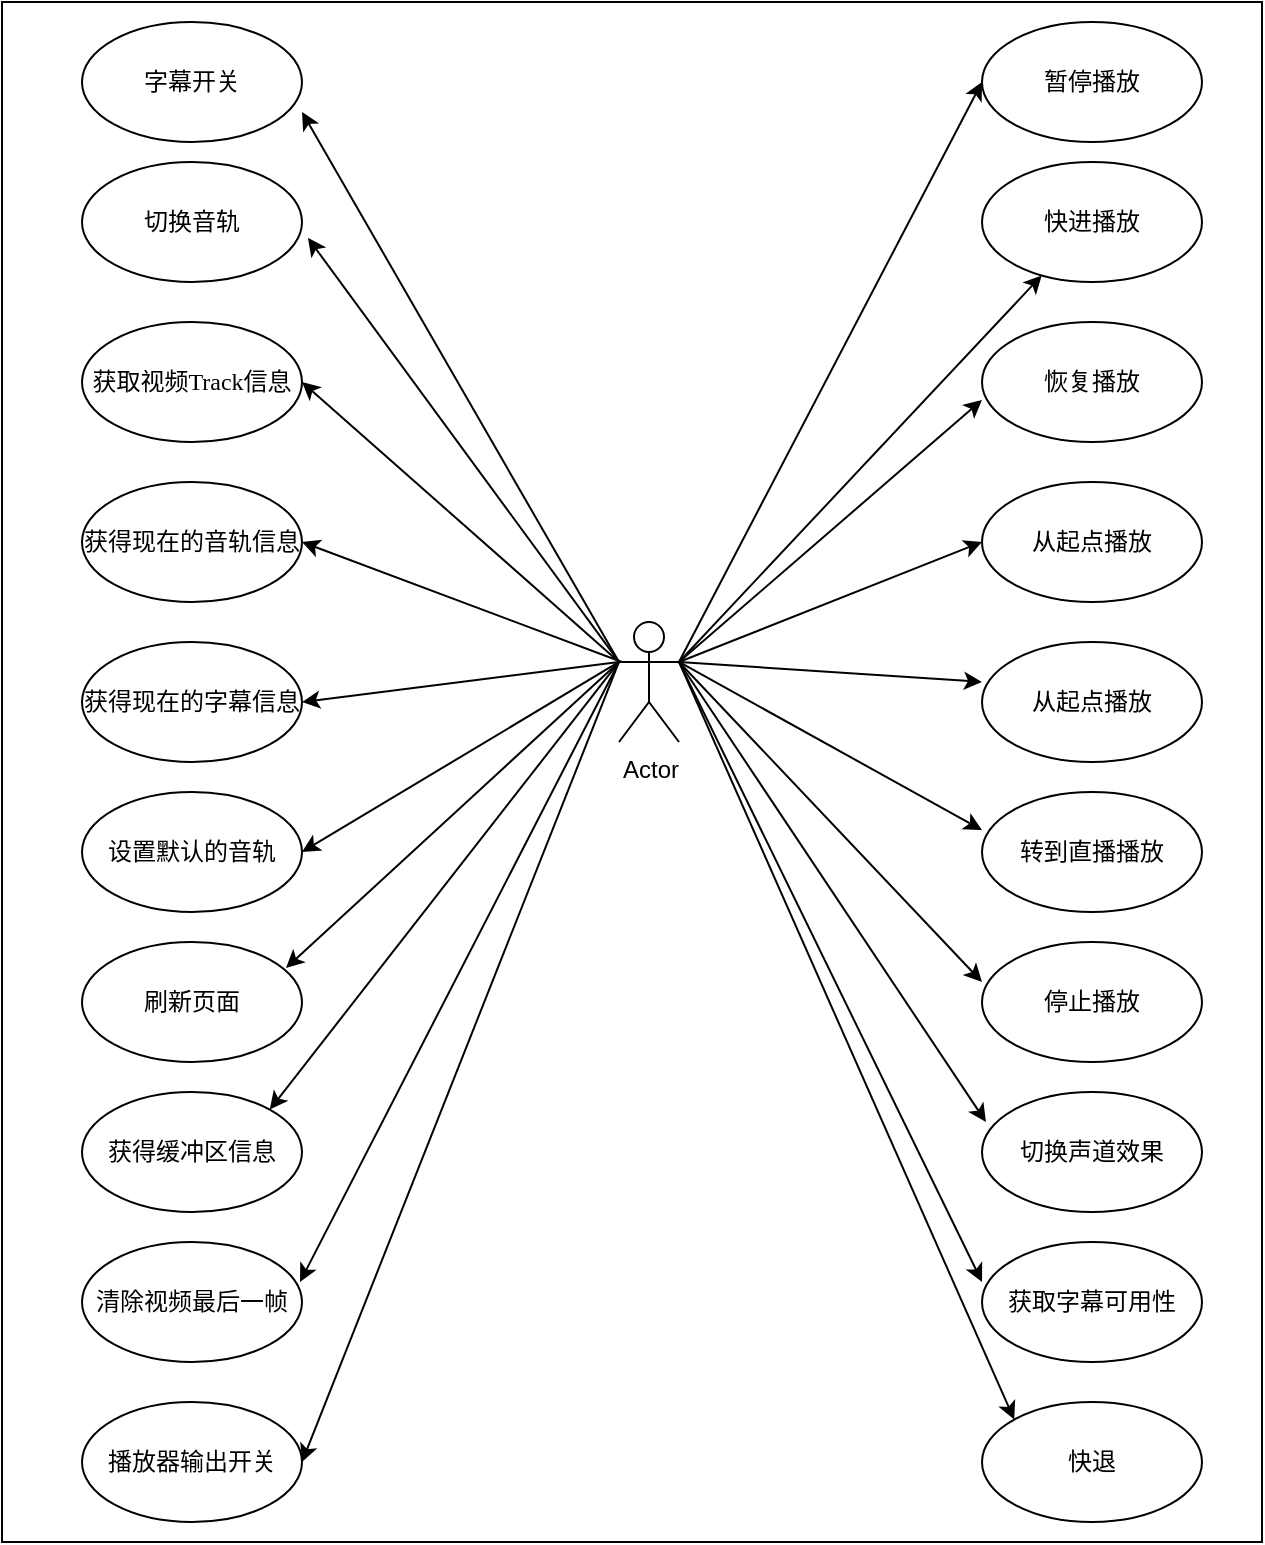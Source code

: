 <mxfile version="21.1.1" type="github">
  <diagram name="第 1 页" id="hB9Hqn3jvBaKmYj8ztbo">
    <mxGraphModel dx="1372" dy="752" grid="1" gridSize="10" guides="1" tooltips="1" connect="1" arrows="1" fold="1" page="1" pageScale="1" pageWidth="827" pageHeight="1169" math="0" shadow="0">
      <root>
        <mxCell id="0" />
        <mxCell id="1" parent="0" />
        <mxCell id="nq2ZWfpmDU78yf5nLFmd-41" value="" style="rounded=0;whiteSpace=wrap;html=1;" vertex="1" parent="1">
          <mxGeometry x="90" y="130" width="630" height="770" as="geometry" />
        </mxCell>
        <mxCell id="nq2ZWfpmDU78yf5nLFmd-22" style="edgeStyle=none;rounded=0;orthogonalLoop=1;jettySize=auto;html=1;exitX=1;exitY=0.333;exitDx=0;exitDy=0;exitPerimeter=0;entryX=0;entryY=0.5;entryDx=0;entryDy=0;movable=0;resizable=0;rotatable=0;deletable=0;editable=0;locked=1;connectable=0;" edge="1" parent="1" source="nq2ZWfpmDU78yf5nLFmd-1" target="nq2ZWfpmDU78yf5nLFmd-2">
          <mxGeometry relative="1" as="geometry" />
        </mxCell>
        <mxCell id="nq2ZWfpmDU78yf5nLFmd-23" style="edgeStyle=none;rounded=0;orthogonalLoop=1;jettySize=auto;html=1;exitX=1;exitY=0.333;exitDx=0;exitDy=0;exitPerimeter=0;movable=0;resizable=0;rotatable=0;deletable=0;editable=0;locked=1;connectable=0;" edge="1" parent="1" source="nq2ZWfpmDU78yf5nLFmd-1" target="nq2ZWfpmDU78yf5nLFmd-3">
          <mxGeometry relative="1" as="geometry" />
        </mxCell>
        <mxCell id="nq2ZWfpmDU78yf5nLFmd-24" style="edgeStyle=none;rounded=0;orthogonalLoop=1;jettySize=auto;html=1;exitX=1;exitY=0.333;exitDx=0;exitDy=0;exitPerimeter=0;entryX=0;entryY=0.65;entryDx=0;entryDy=0;entryPerimeter=0;movable=0;resizable=0;rotatable=0;deletable=0;editable=0;locked=1;connectable=0;" edge="1" parent="1" source="nq2ZWfpmDU78yf5nLFmd-1" target="nq2ZWfpmDU78yf5nLFmd-4">
          <mxGeometry relative="1" as="geometry" />
        </mxCell>
        <mxCell id="nq2ZWfpmDU78yf5nLFmd-25" style="edgeStyle=none;rounded=0;orthogonalLoop=1;jettySize=auto;html=1;exitX=1;exitY=0.333;exitDx=0;exitDy=0;exitPerimeter=0;entryX=0;entryY=0.5;entryDx=0;entryDy=0;movable=0;resizable=0;rotatable=0;deletable=0;editable=0;locked=1;connectable=0;" edge="1" parent="1" source="nq2ZWfpmDU78yf5nLFmd-1" target="nq2ZWfpmDU78yf5nLFmd-5">
          <mxGeometry relative="1" as="geometry" />
        </mxCell>
        <mxCell id="nq2ZWfpmDU78yf5nLFmd-26" style="edgeStyle=none;rounded=0;orthogonalLoop=1;jettySize=auto;html=1;exitX=1;exitY=0.333;exitDx=0;exitDy=0;exitPerimeter=0;entryX=0;entryY=0.333;entryDx=0;entryDy=0;entryPerimeter=0;movable=0;resizable=0;rotatable=0;deletable=0;editable=0;locked=1;connectable=0;" edge="1" parent="1" source="nq2ZWfpmDU78yf5nLFmd-1" target="nq2ZWfpmDU78yf5nLFmd-6">
          <mxGeometry relative="1" as="geometry" />
        </mxCell>
        <mxCell id="nq2ZWfpmDU78yf5nLFmd-27" style="edgeStyle=none;rounded=0;orthogonalLoop=1;jettySize=auto;html=1;exitX=1;exitY=0.333;exitDx=0;exitDy=0;exitPerimeter=0;entryX=0;entryY=0.317;entryDx=0;entryDy=0;entryPerimeter=0;movable=0;resizable=0;rotatable=0;deletable=0;editable=0;locked=1;connectable=0;" edge="1" parent="1" source="nq2ZWfpmDU78yf5nLFmd-1" target="nq2ZWfpmDU78yf5nLFmd-7">
          <mxGeometry relative="1" as="geometry" />
        </mxCell>
        <mxCell id="nq2ZWfpmDU78yf5nLFmd-28" style="edgeStyle=none;rounded=0;orthogonalLoop=1;jettySize=auto;html=1;exitX=1;exitY=0.333;exitDx=0;exitDy=0;exitPerimeter=0;entryX=0;entryY=0.333;entryDx=0;entryDy=0;entryPerimeter=0;movable=0;resizable=0;rotatable=0;deletable=0;editable=0;locked=1;connectable=0;" edge="1" parent="1" source="nq2ZWfpmDU78yf5nLFmd-1" target="nq2ZWfpmDU78yf5nLFmd-8">
          <mxGeometry relative="1" as="geometry" />
        </mxCell>
        <mxCell id="nq2ZWfpmDU78yf5nLFmd-29" style="edgeStyle=none;rounded=0;orthogonalLoop=1;jettySize=auto;html=1;exitX=1;exitY=0.333;exitDx=0;exitDy=0;exitPerimeter=0;entryX=0;entryY=0.333;entryDx=0;entryDy=0;entryPerimeter=0;movable=0;resizable=0;rotatable=0;deletable=0;editable=0;locked=1;connectable=0;" edge="1" parent="1" source="nq2ZWfpmDU78yf5nLFmd-1" target="nq2ZWfpmDU78yf5nLFmd-10">
          <mxGeometry relative="1" as="geometry" />
        </mxCell>
        <mxCell id="nq2ZWfpmDU78yf5nLFmd-30" style="edgeStyle=none;rounded=0;orthogonalLoop=1;jettySize=auto;html=1;exitX=1;exitY=0.333;exitDx=0;exitDy=0;exitPerimeter=0;entryX=0.018;entryY=0.25;entryDx=0;entryDy=0;entryPerimeter=0;movable=0;resizable=0;rotatable=0;deletable=0;editable=0;locked=1;connectable=0;" edge="1" parent="1" source="nq2ZWfpmDU78yf5nLFmd-1" target="nq2ZWfpmDU78yf5nLFmd-9">
          <mxGeometry relative="1" as="geometry" />
        </mxCell>
        <mxCell id="nq2ZWfpmDU78yf5nLFmd-31" style="edgeStyle=none;rounded=0;orthogonalLoop=1;jettySize=auto;html=1;exitX=0;exitY=0.333;exitDx=0;exitDy=0;exitPerimeter=0;entryX=1;entryY=0.75;entryDx=0;entryDy=0;entryPerimeter=0;movable=0;resizable=0;rotatable=0;deletable=0;editable=0;locked=1;connectable=0;" edge="1" parent="1" source="nq2ZWfpmDU78yf5nLFmd-1" target="nq2ZWfpmDU78yf5nLFmd-11">
          <mxGeometry relative="1" as="geometry" />
        </mxCell>
        <mxCell id="nq2ZWfpmDU78yf5nLFmd-32" style="edgeStyle=none;rounded=0;orthogonalLoop=1;jettySize=auto;html=1;exitX=0;exitY=0.333;exitDx=0;exitDy=0;exitPerimeter=0;entryX=1.027;entryY=0.633;entryDx=0;entryDy=0;entryPerimeter=0;movable=0;resizable=0;rotatable=0;deletable=0;editable=0;locked=1;connectable=0;" edge="1" parent="1" source="nq2ZWfpmDU78yf5nLFmd-1" target="nq2ZWfpmDU78yf5nLFmd-12">
          <mxGeometry relative="1" as="geometry" />
        </mxCell>
        <mxCell id="nq2ZWfpmDU78yf5nLFmd-33" style="edgeStyle=none;rounded=0;orthogonalLoop=1;jettySize=auto;html=1;exitX=0;exitY=0.333;exitDx=0;exitDy=0;exitPerimeter=0;entryX=1;entryY=0.5;entryDx=0;entryDy=0;movable=0;resizable=0;rotatable=0;deletable=0;editable=0;locked=1;connectable=0;" edge="1" parent="1" source="nq2ZWfpmDU78yf5nLFmd-1" target="nq2ZWfpmDU78yf5nLFmd-13">
          <mxGeometry relative="1" as="geometry" />
        </mxCell>
        <mxCell id="nq2ZWfpmDU78yf5nLFmd-34" style="edgeStyle=none;rounded=0;orthogonalLoop=1;jettySize=auto;html=1;entryX=1;entryY=0.5;entryDx=0;entryDy=0;movable=0;resizable=0;rotatable=0;deletable=0;editable=0;locked=1;connectable=0;" edge="1" parent="1" target="nq2ZWfpmDU78yf5nLFmd-14">
          <mxGeometry relative="1" as="geometry">
            <mxPoint x="400" y="460" as="sourcePoint" />
          </mxGeometry>
        </mxCell>
        <mxCell id="nq2ZWfpmDU78yf5nLFmd-35" style="edgeStyle=none;rounded=0;orthogonalLoop=1;jettySize=auto;html=1;exitX=0;exitY=0.333;exitDx=0;exitDy=0;exitPerimeter=0;entryX=1;entryY=0.5;entryDx=0;entryDy=0;movable=0;resizable=0;rotatable=0;deletable=0;editable=0;locked=1;connectable=0;" edge="1" parent="1" source="nq2ZWfpmDU78yf5nLFmd-1" target="nq2ZWfpmDU78yf5nLFmd-15">
          <mxGeometry relative="1" as="geometry" />
        </mxCell>
        <mxCell id="nq2ZWfpmDU78yf5nLFmd-36" style="edgeStyle=none;rounded=0;orthogonalLoop=1;jettySize=auto;html=1;exitX=0;exitY=0.333;exitDx=0;exitDy=0;exitPerimeter=0;entryX=1;entryY=0.5;entryDx=0;entryDy=0;movable=0;resizable=0;rotatable=0;deletable=0;editable=0;locked=1;connectable=0;" edge="1" parent="1" source="nq2ZWfpmDU78yf5nLFmd-1" target="nq2ZWfpmDU78yf5nLFmd-16">
          <mxGeometry relative="1" as="geometry" />
        </mxCell>
        <mxCell id="nq2ZWfpmDU78yf5nLFmd-37" style="edgeStyle=none;rounded=0;orthogonalLoop=1;jettySize=auto;html=1;exitX=0;exitY=0.333;exitDx=0;exitDy=0;exitPerimeter=0;entryX=0.927;entryY=0.217;entryDx=0;entryDy=0;entryPerimeter=0;movable=0;resizable=0;rotatable=0;deletable=0;editable=0;locked=1;connectable=0;" edge="1" parent="1" source="nq2ZWfpmDU78yf5nLFmd-1" target="nq2ZWfpmDU78yf5nLFmd-17">
          <mxGeometry relative="1" as="geometry" />
        </mxCell>
        <mxCell id="nq2ZWfpmDU78yf5nLFmd-38" style="edgeStyle=none;rounded=0;orthogonalLoop=1;jettySize=auto;html=1;exitX=0;exitY=0.333;exitDx=0;exitDy=0;exitPerimeter=0;entryX=1;entryY=0;entryDx=0;entryDy=0;movable=0;resizable=0;rotatable=0;deletable=0;editable=0;locked=1;connectable=0;" edge="1" parent="1" source="nq2ZWfpmDU78yf5nLFmd-1" target="nq2ZWfpmDU78yf5nLFmd-18">
          <mxGeometry relative="1" as="geometry" />
        </mxCell>
        <mxCell id="nq2ZWfpmDU78yf5nLFmd-39" style="edgeStyle=none;rounded=0;orthogonalLoop=1;jettySize=auto;html=1;exitX=0;exitY=0.333;exitDx=0;exitDy=0;exitPerimeter=0;entryX=0.991;entryY=0.333;entryDx=0;entryDy=0;entryPerimeter=0;movable=0;resizable=0;rotatable=0;deletable=0;editable=0;locked=1;connectable=0;" edge="1" parent="1" source="nq2ZWfpmDU78yf5nLFmd-1" target="nq2ZWfpmDU78yf5nLFmd-20">
          <mxGeometry relative="1" as="geometry" />
        </mxCell>
        <mxCell id="nq2ZWfpmDU78yf5nLFmd-40" style="edgeStyle=none;rounded=0;orthogonalLoop=1;jettySize=auto;html=1;exitX=0;exitY=0.333;exitDx=0;exitDy=0;exitPerimeter=0;entryX=1;entryY=0.5;entryDx=0;entryDy=0;movable=0;resizable=0;rotatable=0;deletable=0;editable=0;locked=1;connectable=0;" edge="1" parent="1" source="nq2ZWfpmDU78yf5nLFmd-1" target="nq2ZWfpmDU78yf5nLFmd-19">
          <mxGeometry relative="1" as="geometry" />
        </mxCell>
        <mxCell id="nq2ZWfpmDU78yf5nLFmd-46" style="edgeStyle=none;rounded=0;orthogonalLoop=1;jettySize=auto;html=1;exitX=1;exitY=0.333;exitDx=0;exitDy=0;exitPerimeter=0;entryX=0;entryY=0;entryDx=0;entryDy=0;" edge="1" parent="1" source="nq2ZWfpmDU78yf5nLFmd-1" target="nq2ZWfpmDU78yf5nLFmd-42">
          <mxGeometry relative="1" as="geometry" />
        </mxCell>
        <mxCell id="nq2ZWfpmDU78yf5nLFmd-1" value="Actor" style="shape=umlActor;verticalLabelPosition=bottom;verticalAlign=top;html=1;outlineConnect=0;movable=1;resizable=1;rotatable=1;deletable=1;editable=1;locked=0;connectable=1;" vertex="1" parent="1">
          <mxGeometry x="398.5" y="440" width="30" height="60" as="geometry" />
        </mxCell>
        <mxCell id="nq2ZWfpmDU78yf5nLFmd-2" value="暂停播放" style="ellipse;whiteSpace=wrap;html=1;movable=0;resizable=0;rotatable=0;deletable=0;editable=0;locked=1;connectable=0;" vertex="1" parent="1">
          <mxGeometry x="580" y="140" width="110" height="60" as="geometry" />
        </mxCell>
        <mxCell id="nq2ZWfpmDU78yf5nLFmd-3" value="快进播放" style="ellipse;whiteSpace=wrap;html=1;movable=0;resizable=0;rotatable=0;deletable=0;editable=0;locked=1;connectable=0;" vertex="1" parent="1">
          <mxGeometry x="580" y="210" width="110" height="60" as="geometry" />
        </mxCell>
        <mxCell id="nq2ZWfpmDU78yf5nLFmd-4" value="恢复播放" style="ellipse;whiteSpace=wrap;html=1;movable=0;resizable=0;rotatable=0;deletable=0;editable=0;locked=1;connectable=0;" vertex="1" parent="1">
          <mxGeometry x="580" y="290" width="110" height="60" as="geometry" />
        </mxCell>
        <mxCell id="nq2ZWfpmDU78yf5nLFmd-5" value="从起点播放" style="ellipse;whiteSpace=wrap;html=1;movable=0;resizable=0;rotatable=0;deletable=0;editable=0;locked=1;connectable=0;" vertex="1" parent="1">
          <mxGeometry x="580" y="370" width="110" height="60" as="geometry" />
        </mxCell>
        <mxCell id="nq2ZWfpmDU78yf5nLFmd-6" value="从起点播放" style="ellipse;whiteSpace=wrap;html=1;movable=0;resizable=0;rotatable=0;deletable=0;editable=0;locked=1;connectable=0;" vertex="1" parent="1">
          <mxGeometry x="580" y="450" width="110" height="60" as="geometry" />
        </mxCell>
        <mxCell id="nq2ZWfpmDU78yf5nLFmd-7" value="&lt;div&gt;转到直播播放&lt;/div&gt;" style="ellipse;whiteSpace=wrap;html=1;movable=0;resizable=0;rotatable=0;deletable=0;editable=0;locked=1;connectable=0;" vertex="1" parent="1">
          <mxGeometry x="580" y="525" width="110" height="60" as="geometry" />
        </mxCell>
        <mxCell id="nq2ZWfpmDU78yf5nLFmd-8" value="停止播放" style="ellipse;whiteSpace=wrap;html=1;movable=0;resizable=0;rotatable=0;deletable=0;editable=0;locked=1;connectable=0;" vertex="1" parent="1">
          <mxGeometry x="580" y="600" width="110" height="60" as="geometry" />
        </mxCell>
        <mxCell id="nq2ZWfpmDU78yf5nLFmd-9" value="切换声道效果" style="ellipse;whiteSpace=wrap;html=1;movable=0;resizable=0;rotatable=0;deletable=0;editable=0;locked=1;connectable=0;" vertex="1" parent="1">
          <mxGeometry x="580" y="675" width="110" height="60" as="geometry" />
        </mxCell>
        <mxCell id="nq2ZWfpmDU78yf5nLFmd-10" value="获取字幕可用性" style="ellipse;whiteSpace=wrap;html=1;movable=1;resizable=1;rotatable=1;deletable=1;editable=1;locked=0;connectable=1;" vertex="1" parent="1">
          <mxGeometry x="580" y="750" width="110" height="60" as="geometry" />
        </mxCell>
        <mxCell id="nq2ZWfpmDU78yf5nLFmd-11" value="字幕开关" style="ellipse;whiteSpace=wrap;html=1;movable=0;resizable=0;rotatable=0;deletable=0;editable=0;locked=1;connectable=0;" vertex="1" parent="1">
          <mxGeometry x="130" y="140" width="110" height="60" as="geometry" />
        </mxCell>
        <mxCell id="nq2ZWfpmDU78yf5nLFmd-12" value="切换音轨" style="ellipse;whiteSpace=wrap;html=1;movable=0;resizable=0;rotatable=0;deletable=0;editable=0;locked=1;connectable=0;" vertex="1" parent="1">
          <mxGeometry x="130" y="210" width="110" height="60" as="geometry" />
        </mxCell>
        <mxCell id="nq2ZWfpmDU78yf5nLFmd-13" value="&lt;p&gt;&lt;font face=&quot;宋体&quot;&gt;获取视频&lt;/font&gt;&lt;font face=&quot;宋体&quot;&gt;Track信息&lt;/font&gt;&lt;/p&gt;" style="ellipse;whiteSpace=wrap;html=1;movable=0;resizable=0;rotatable=0;deletable=0;editable=0;locked=1;connectable=0;" vertex="1" parent="1">
          <mxGeometry x="130" y="290" width="110" height="60" as="geometry" />
        </mxCell>
        <mxCell id="nq2ZWfpmDU78yf5nLFmd-14" value="获得现在的音轨信息" style="ellipse;whiteSpace=wrap;html=1;movable=0;resizable=0;rotatable=0;deletable=0;editable=0;locked=1;connectable=0;" vertex="1" parent="1">
          <mxGeometry x="130" y="370" width="110" height="60" as="geometry" />
        </mxCell>
        <mxCell id="nq2ZWfpmDU78yf5nLFmd-15" value="获得现在的字幕信息" style="ellipse;whiteSpace=wrap;html=1;movable=0;resizable=0;rotatable=0;deletable=0;editable=0;locked=1;connectable=0;" vertex="1" parent="1">
          <mxGeometry x="130" y="450" width="110" height="60" as="geometry" />
        </mxCell>
        <mxCell id="nq2ZWfpmDU78yf5nLFmd-16" value="设置默认的音轨" style="ellipse;whiteSpace=wrap;html=1;movable=0;resizable=0;rotatable=0;deletable=0;editable=0;locked=1;connectable=0;" vertex="1" parent="1">
          <mxGeometry x="130" y="525" width="110" height="60" as="geometry" />
        </mxCell>
        <mxCell id="nq2ZWfpmDU78yf5nLFmd-17" value="刷新页面" style="ellipse;whiteSpace=wrap;html=1;movable=0;resizable=0;rotatable=0;deletable=0;editable=0;locked=1;connectable=0;" vertex="1" parent="1">
          <mxGeometry x="130" y="600" width="110" height="60" as="geometry" />
        </mxCell>
        <mxCell id="nq2ZWfpmDU78yf5nLFmd-18" value="获得缓冲区信息" style="ellipse;whiteSpace=wrap;html=1;movable=0;resizable=0;rotatable=0;deletable=0;editable=0;locked=1;connectable=0;" vertex="1" parent="1">
          <mxGeometry x="130" y="675" width="110" height="60" as="geometry" />
        </mxCell>
        <mxCell id="nq2ZWfpmDU78yf5nLFmd-19" value="播放器输出开关" style="ellipse;whiteSpace=wrap;html=1;movable=0;resizable=0;rotatable=0;deletable=0;editable=0;locked=1;connectable=0;" vertex="1" parent="1">
          <mxGeometry x="130" y="830" width="110" height="60" as="geometry" />
        </mxCell>
        <mxCell id="nq2ZWfpmDU78yf5nLFmd-20" value="清除视频最后一帧" style="ellipse;whiteSpace=wrap;html=1;movable=0;resizable=0;rotatable=0;deletable=0;editable=0;locked=1;connectable=0;" vertex="1" parent="1">
          <mxGeometry x="130" y="750" width="110" height="60" as="geometry" />
        </mxCell>
        <mxCell id="nq2ZWfpmDU78yf5nLFmd-42" value="快退" style="ellipse;whiteSpace=wrap;html=1;movable=1;resizable=1;rotatable=1;deletable=1;editable=1;locked=0;connectable=1;" vertex="1" parent="1">
          <mxGeometry x="580" y="830" width="110" height="60" as="geometry" />
        </mxCell>
      </root>
    </mxGraphModel>
  </diagram>
</mxfile>

